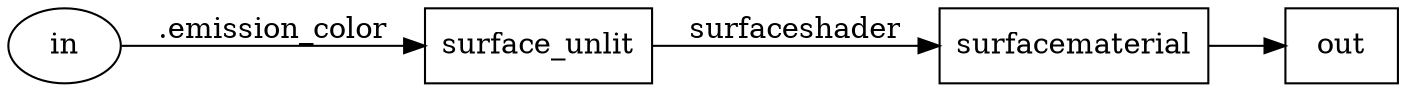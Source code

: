 digraph {
  rankdir = LR;
    NG_convert_color3_material_surfacematerial [label= "surfacematerial"];
    NG_convert_color3_material_surfacematerial[shape = box];
    NG_convert_color3_material_surfacematerial ->     NG_convert_color3_material_out;
    NG_convert_color3_material_out [label= "out"];
    NG_convert_color3_material_out[shape = box]; 
    NG_convert_color3_material_surface_unlit [label= "surface_unlit"];
    NG_convert_color3_material_surface_unlit[shape = box];
    NG_convert_color3_material_surface_unlit ->     NG_convert_color3_material_surfacematerial [label= "surfaceshader"];
    NG_convert_color3_material_surfacematerial [label= "surfacematerial"];
    NG_convert_color3_material_surfacematerial[shape = box]; 
    NG_convert_color3_material_inINT [label="in"];
    NG_convert_color3_material_inINT [shape = ellipse];
    NG_convert_color3_material_surface_unlit [label="surface_unlit"];
    NG_convert_color3_material_inINT -> NG_convert_color3_material_surface_unlit [label=".emission_color"];
}
